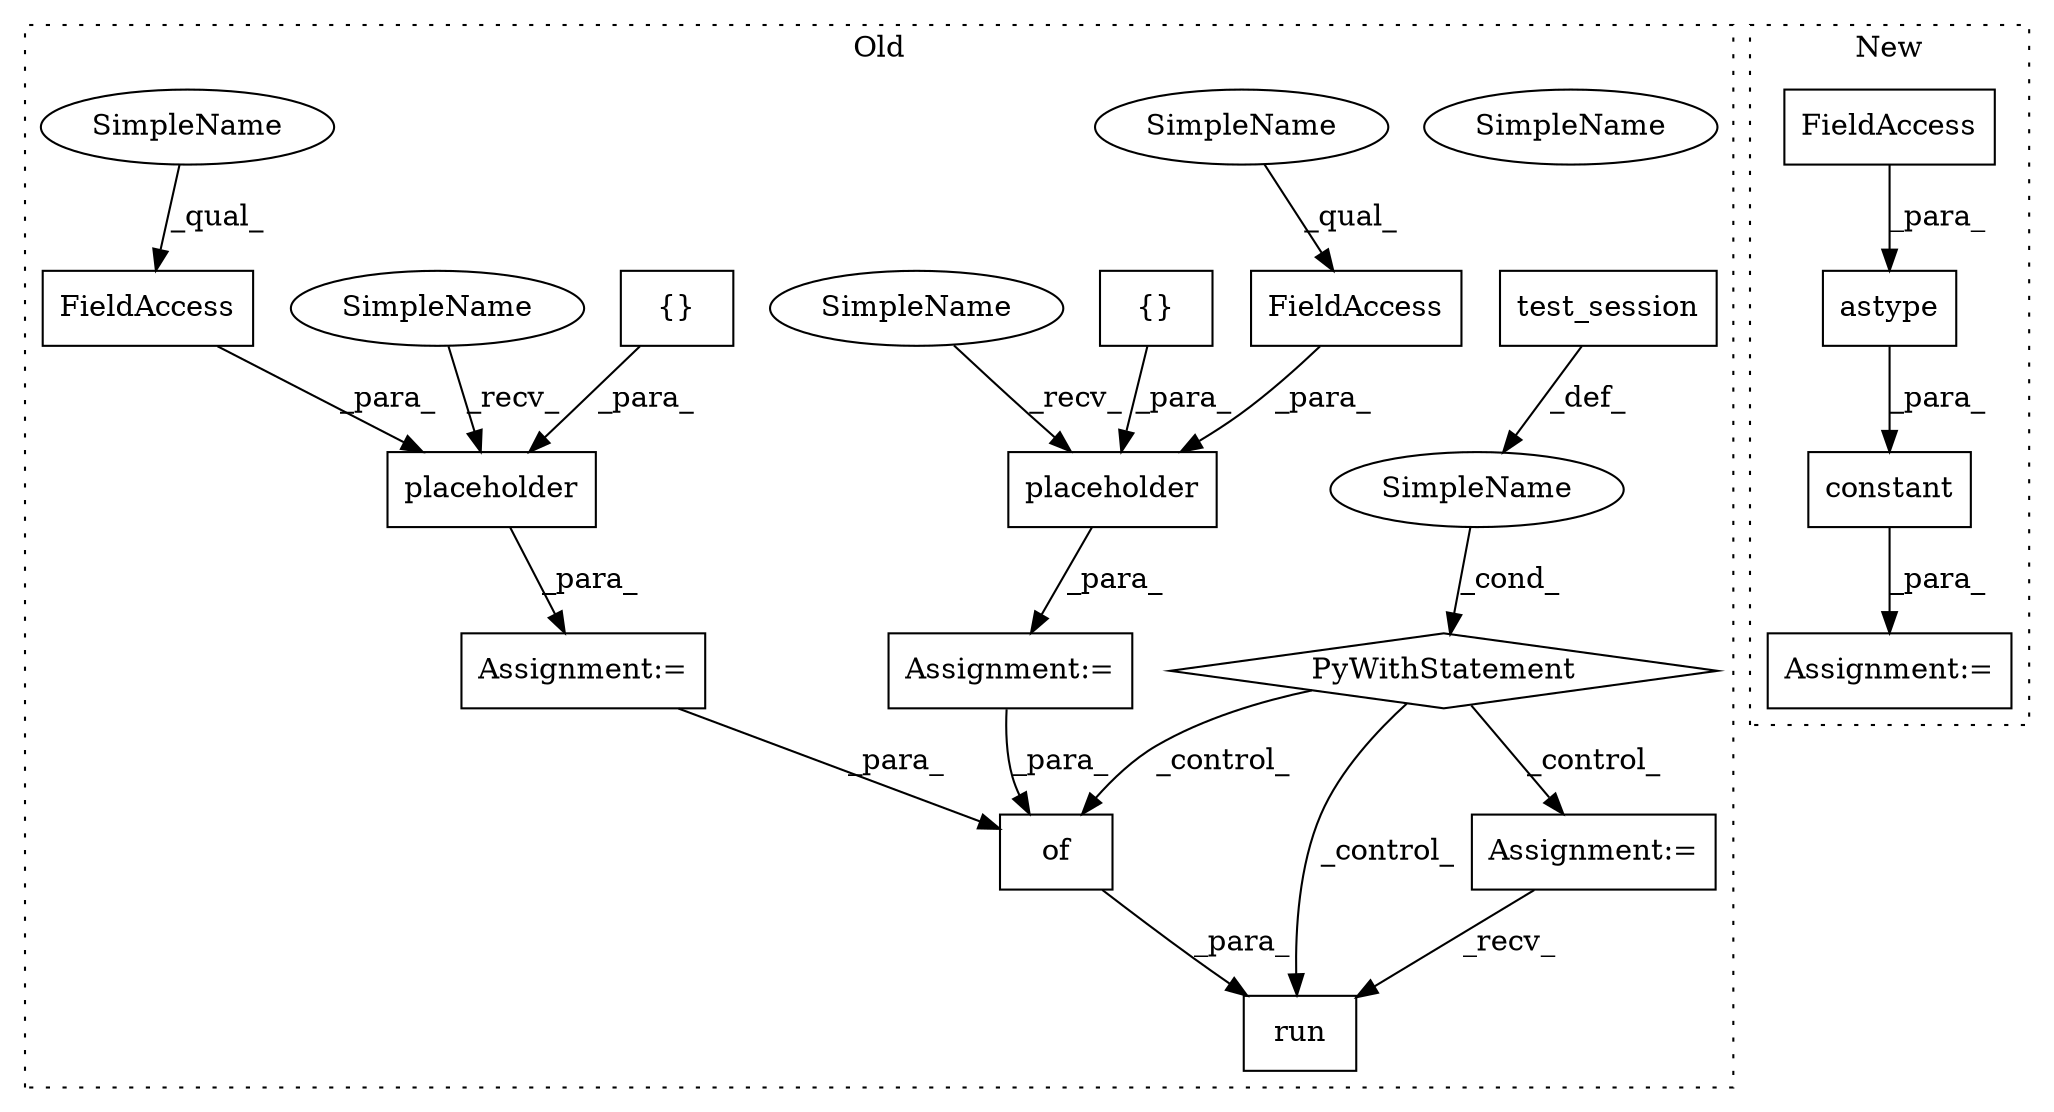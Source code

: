 digraph G {
subgraph cluster0 {
1 [label="SimpleName" a="42" s="27962" l="10" shape="ellipse"];
3 [label="FieldAccess" a="22" s="27962" l="18" shape="box"];
6 [label="placeholder" a="32" s="27950,27995" l="12,1" shape="box"];
7 [label="of" a="32" s="28441,28475" l="3,1" shape="box"];
8 [label="{}" a="4" s="27990,27994" l="1,1" shape="box"];
9 [label="Assignment:=" a="7" s="27938" l="1" shape="box"];
11 [label="SimpleName" a="42" s="" l="" shape="ellipse"];
12 [label="PyWithStatement" a="104" s="28115,28144" l="10,2" shape="diamond"];
13 [label="test_session" a="32" s="28130" l="14" shape="box"];
14 [label="Assignment:=" a="7" s="28158" l="4" shape="box"];
15 [label="FieldAccess" a="22" s="28030" l="18" shape="box"];
16 [label="{}" a="4" s="28058,28062" l="1,1" shape="box"];
17 [label="placeholder" a="32" s="28018,28063" l="12,1" shape="box"];
18 [label="Assignment:=" a="7" s="28006" l="1" shape="box"];
19 [label="run" a="32" s="28426,28476" l="4,1" shape="box"];
20 [label="SimpleName" a="42" s="28007" l="10" shape="ellipse"];
21 [label="SimpleName" a="42" s="27962" l="10" shape="ellipse"];
22 [label="SimpleName" a="42" s="28030" l="10" shape="ellipse"];
23 [label="SimpleName" a="42" s="27939" l="10" shape="ellipse"];
label = "Old";
style="dotted";
}
subgraph cluster1 {
2 [label="astype" a="32" s="26378,26398" l="7,1" shape="box"];
4 [label="FieldAccess" a="22" s="26385" l="13" shape="box"];
5 [label="Assignment:=" a="7" s="26764" l="1" shape="box"];
10 [label="constant" a="32" s="26735,26751" l="9,1" shape="box"];
label = "New";
style="dotted";
}
2 -> 10 [label="_para_"];
3 -> 6 [label="_para_"];
4 -> 2 [label="_para_"];
6 -> 9 [label="_para_"];
7 -> 19 [label="_para_"];
8 -> 6 [label="_para_"];
9 -> 7 [label="_para_"];
10 -> 5 [label="_para_"];
11 -> 12 [label="_cond_"];
12 -> 7 [label="_control_"];
12 -> 19 [label="_control_"];
12 -> 14 [label="_control_"];
13 -> 11 [label="_def_"];
14 -> 19 [label="_recv_"];
15 -> 17 [label="_para_"];
16 -> 17 [label="_para_"];
17 -> 18 [label="_para_"];
18 -> 7 [label="_para_"];
20 -> 17 [label="_recv_"];
21 -> 3 [label="_qual_"];
22 -> 15 [label="_qual_"];
23 -> 6 [label="_recv_"];
}